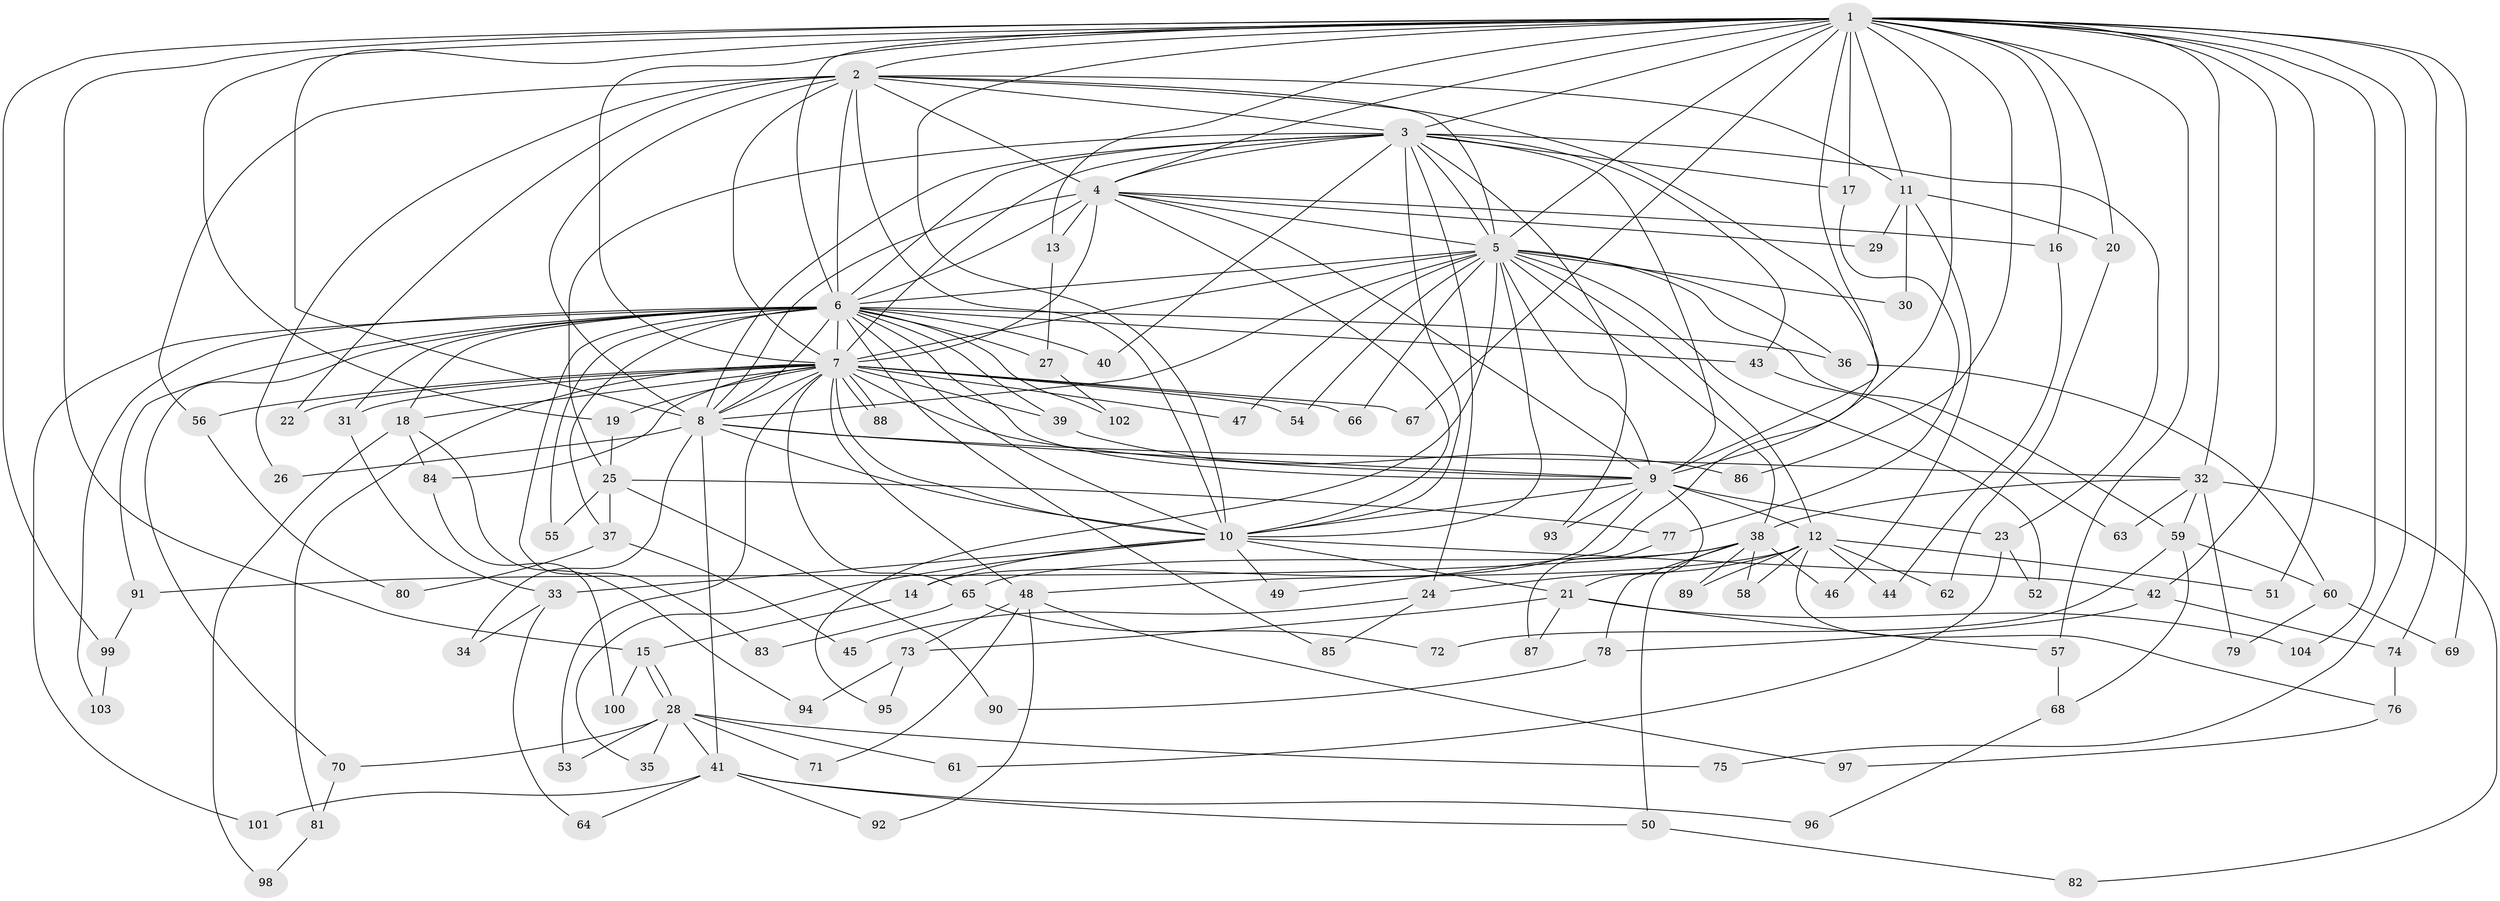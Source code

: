 // coarse degree distribution, {17: 0.06451612903225806, 10: 0.03225806451612903, 9: 0.06451612903225806, 13: 0.06451612903225806, 20: 0.03225806451612903, 14: 0.03225806451612903, 6: 0.03225806451612903, 3: 0.0967741935483871, 4: 0.12903225806451613, 2: 0.3548387096774194, 11: 0.03225806451612903, 7: 0.03225806451612903, 5: 0.03225806451612903}
// Generated by graph-tools (version 1.1) at 2025/17/03/04/25 18:17:57]
// undirected, 104 vertices, 233 edges
graph export_dot {
graph [start="1"]
  node [color=gray90,style=filled];
  1;
  2;
  3;
  4;
  5;
  6;
  7;
  8;
  9;
  10;
  11;
  12;
  13;
  14;
  15;
  16;
  17;
  18;
  19;
  20;
  21;
  22;
  23;
  24;
  25;
  26;
  27;
  28;
  29;
  30;
  31;
  32;
  33;
  34;
  35;
  36;
  37;
  38;
  39;
  40;
  41;
  42;
  43;
  44;
  45;
  46;
  47;
  48;
  49;
  50;
  51;
  52;
  53;
  54;
  55;
  56;
  57;
  58;
  59;
  60;
  61;
  62;
  63;
  64;
  65;
  66;
  67;
  68;
  69;
  70;
  71;
  72;
  73;
  74;
  75;
  76;
  77;
  78;
  79;
  80;
  81;
  82;
  83;
  84;
  85;
  86;
  87;
  88;
  89;
  90;
  91;
  92;
  93;
  94;
  95;
  96;
  97;
  98;
  99;
  100;
  101;
  102;
  103;
  104;
  1 -- 2;
  1 -- 3;
  1 -- 4;
  1 -- 5;
  1 -- 6;
  1 -- 7;
  1 -- 8;
  1 -- 9;
  1 -- 10;
  1 -- 11;
  1 -- 13;
  1 -- 15;
  1 -- 16;
  1 -- 17;
  1 -- 19;
  1 -- 20;
  1 -- 32;
  1 -- 42;
  1 -- 49;
  1 -- 51;
  1 -- 57;
  1 -- 67;
  1 -- 69;
  1 -- 74;
  1 -- 75;
  1 -- 86;
  1 -- 99;
  1 -- 104;
  2 -- 3;
  2 -- 4;
  2 -- 5;
  2 -- 6;
  2 -- 7;
  2 -- 8;
  2 -- 9;
  2 -- 10;
  2 -- 11;
  2 -- 22;
  2 -- 26;
  2 -- 56;
  3 -- 4;
  3 -- 5;
  3 -- 6;
  3 -- 7;
  3 -- 8;
  3 -- 9;
  3 -- 10;
  3 -- 17;
  3 -- 23;
  3 -- 24;
  3 -- 25;
  3 -- 40;
  3 -- 43;
  3 -- 93;
  4 -- 5;
  4 -- 6;
  4 -- 7;
  4 -- 8;
  4 -- 9;
  4 -- 10;
  4 -- 13;
  4 -- 16;
  4 -- 29;
  5 -- 6;
  5 -- 7;
  5 -- 8;
  5 -- 9;
  5 -- 10;
  5 -- 12;
  5 -- 30;
  5 -- 36;
  5 -- 38;
  5 -- 47;
  5 -- 52;
  5 -- 54;
  5 -- 59;
  5 -- 66;
  5 -- 95;
  6 -- 7;
  6 -- 8;
  6 -- 9;
  6 -- 10;
  6 -- 18;
  6 -- 27;
  6 -- 31;
  6 -- 36;
  6 -- 37;
  6 -- 39;
  6 -- 40;
  6 -- 43;
  6 -- 55;
  6 -- 70;
  6 -- 83;
  6 -- 85;
  6 -- 91;
  6 -- 101;
  6 -- 102;
  6 -- 103;
  7 -- 8;
  7 -- 9;
  7 -- 10;
  7 -- 18;
  7 -- 19;
  7 -- 22;
  7 -- 31;
  7 -- 39;
  7 -- 47;
  7 -- 48;
  7 -- 53;
  7 -- 54;
  7 -- 56;
  7 -- 65;
  7 -- 66;
  7 -- 67;
  7 -- 81;
  7 -- 84;
  7 -- 88;
  7 -- 88;
  8 -- 9;
  8 -- 10;
  8 -- 26;
  8 -- 32;
  8 -- 34;
  8 -- 41;
  9 -- 10;
  9 -- 12;
  9 -- 14;
  9 -- 21;
  9 -- 23;
  9 -- 93;
  10 -- 14;
  10 -- 21;
  10 -- 33;
  10 -- 35;
  10 -- 42;
  10 -- 49;
  11 -- 20;
  11 -- 29;
  11 -- 30;
  11 -- 46;
  12 -- 24;
  12 -- 44;
  12 -- 48;
  12 -- 51;
  12 -- 58;
  12 -- 62;
  12 -- 76;
  12 -- 89;
  13 -- 27;
  14 -- 15;
  15 -- 28;
  15 -- 28;
  15 -- 100;
  16 -- 44;
  17 -- 77;
  18 -- 84;
  18 -- 94;
  18 -- 98;
  19 -- 25;
  20 -- 62;
  21 -- 57;
  21 -- 73;
  21 -- 87;
  21 -- 104;
  23 -- 52;
  23 -- 61;
  24 -- 45;
  24 -- 85;
  25 -- 37;
  25 -- 55;
  25 -- 77;
  25 -- 90;
  27 -- 102;
  28 -- 35;
  28 -- 41;
  28 -- 53;
  28 -- 61;
  28 -- 70;
  28 -- 71;
  28 -- 75;
  31 -- 33;
  32 -- 38;
  32 -- 59;
  32 -- 63;
  32 -- 79;
  32 -- 82;
  33 -- 34;
  33 -- 64;
  36 -- 60;
  37 -- 45;
  37 -- 80;
  38 -- 46;
  38 -- 50;
  38 -- 58;
  38 -- 65;
  38 -- 78;
  38 -- 89;
  38 -- 91;
  39 -- 86;
  41 -- 50;
  41 -- 64;
  41 -- 92;
  41 -- 96;
  41 -- 101;
  42 -- 74;
  42 -- 78;
  43 -- 63;
  48 -- 71;
  48 -- 73;
  48 -- 92;
  48 -- 97;
  50 -- 82;
  56 -- 80;
  57 -- 68;
  59 -- 60;
  59 -- 68;
  59 -- 72;
  60 -- 69;
  60 -- 79;
  65 -- 72;
  65 -- 83;
  68 -- 96;
  70 -- 81;
  73 -- 94;
  73 -- 95;
  74 -- 76;
  76 -- 97;
  77 -- 87;
  78 -- 90;
  81 -- 98;
  84 -- 100;
  91 -- 99;
  99 -- 103;
}
